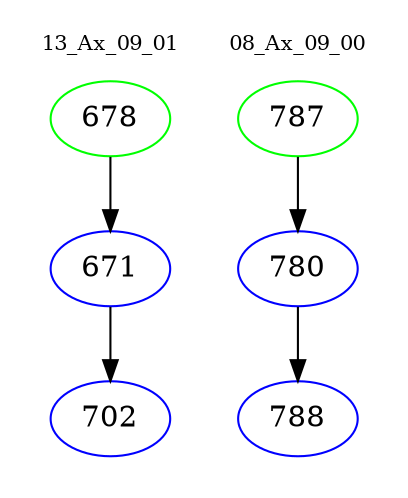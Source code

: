 digraph{
subgraph cluster_0 {
color = white
label = "13_Ax_09_01";
fontsize=10;
T0_678 [label="678", color="green"]
T0_678 -> T0_671 [color="black"]
T0_671 [label="671", color="blue"]
T0_671 -> T0_702 [color="black"]
T0_702 [label="702", color="blue"]
}
subgraph cluster_1 {
color = white
label = "08_Ax_09_00";
fontsize=10;
T1_787 [label="787", color="green"]
T1_787 -> T1_780 [color="black"]
T1_780 [label="780", color="blue"]
T1_780 -> T1_788 [color="black"]
T1_788 [label="788", color="blue"]
}
}
